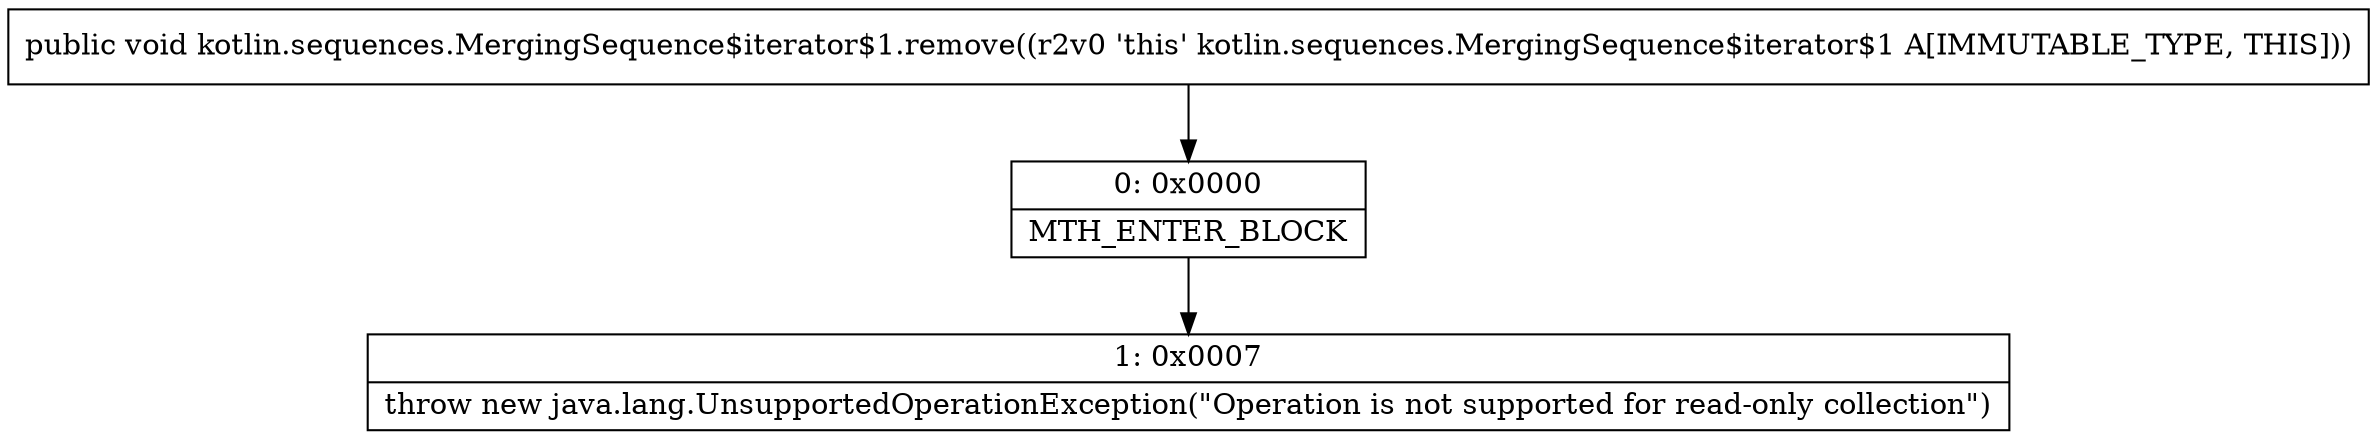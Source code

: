 digraph "CFG forkotlin.sequences.MergingSequence$iterator$1.remove()V" {
Node_0 [shape=record,label="{0\:\ 0x0000|MTH_ENTER_BLOCK\l}"];
Node_1 [shape=record,label="{1\:\ 0x0007|throw new java.lang.UnsupportedOperationException(\"Operation is not supported for read\-only collection\")\l}"];
MethodNode[shape=record,label="{public void kotlin.sequences.MergingSequence$iterator$1.remove((r2v0 'this' kotlin.sequences.MergingSequence$iterator$1 A[IMMUTABLE_TYPE, THIS])) }"];
MethodNode -> Node_0;
Node_0 -> Node_1;
}

